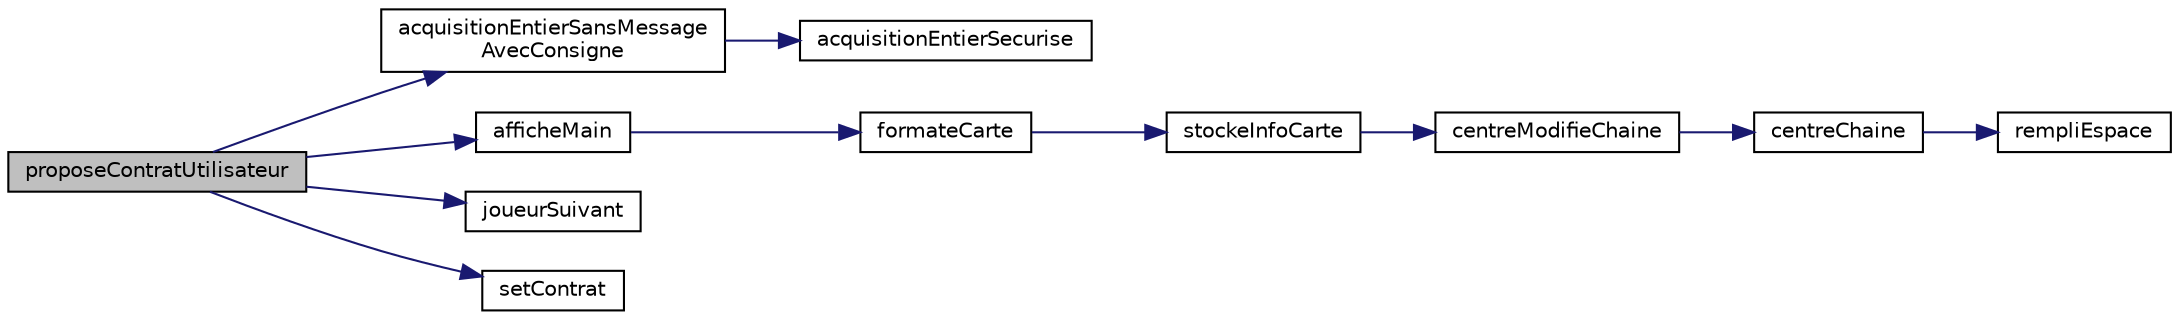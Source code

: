 digraph "proposeContratUtilisateur"
{
 // LATEX_PDF_SIZE
  edge [fontname="Helvetica",fontsize="10",labelfontname="Helvetica",labelfontsize="10"];
  node [fontname="Helvetica",fontsize="10",shape=record];
  rankdir="LR";
  Node1 [label="proposeContratUtilisateur",height=0.2,width=0.4,color="black", fillcolor="grey75", style="filled", fontcolor="black",tooltip="gère le choix du contrat par l'utilisateur"];
  Node1 -> Node2 [color="midnightblue",fontsize="10",style="solid"];
  Node2 [label="acquisitionEntierSansMessage\lAvecConsigne",height=0.2,width=0.4,color="black", fillcolor="white", style="filled",URL="$acquisition_8c.html#ad54a41d9f5d23da0cfe75569c1c58fd3",tooltip="accisition d'un entier saisi par l'utilisateur sans message d'erreur entre 2 entiers avec une consign..."];
  Node2 -> Node3 [color="midnightblue",fontsize="10",style="solid"];
  Node3 [label="acquisitionEntierSecurise",height=0.2,width=0.4,color="black", fillcolor="white", style="filled",URL="$acquisition_8c.html#a29f102dc63957f1bd52030075bb9beef",tooltip="fonction qui fait l'acquisition securisée d'un nombre"];
  Node1 -> Node4 [color="midnightblue",fontsize="10",style="solid"];
  Node4 [label="afficheMain",height=0.2,width=0.4,color="black", fillcolor="white", style="filled",URL="$affichage_8c.html#ad4ca97b6626eb7557ec5c8e3ad795f95",tooltip="affiche les carte qu'un joueur a en main"];
  Node4 -> Node5 [color="midnightblue",fontsize="10",style="solid"];
  Node5 [label="formateCarte",height=0.2,width=0.4,color="black", fillcolor="white", style="filled",URL="$formatage_chaine_8c.html#ae97b1deba041f2e607c1acad99704bac",tooltip="formate les chaine de caracère qui affiche la valeur et la couleur des cartes"];
  Node5 -> Node6 [color="midnightblue",fontsize="10",style="solid"];
  Node6 [label="stockeInfoCarte",height=0.2,width=0.4,color="black", fillcolor="white", style="filled",URL="$formatage_chaine_8c.html#ad06c0eb331a3563fa5b53797ee448034",tooltip="met dans une chaine de caractère la valeur et la couleur d'une carte"];
  Node6 -> Node7 [color="midnightblue",fontsize="10",style="solid"];
  Node7 [label="centreModifieChaine",height=0.2,width=0.4,color="black", fillcolor="white", style="filled",URL="$formatage_chaine_8c.html#a3a016c722803925f63f13d6218d6d1de",tooltip="transforme une chaine de cararactère en sa vertion centrée"];
  Node7 -> Node8 [color="midnightblue",fontsize="10",style="solid"];
  Node8 [label="centreChaine",height=0.2,width=0.4,color="black", fillcolor="white", style="filled",URL="$formatage_chaine_8c.html#ae9b1a537c2b31ecd1400d3644bb180af",tooltip="transphorme une chaine de caractère de longeur inconue en une chaine de caratère fixé de tel sorte qu..."];
  Node8 -> Node9 [color="midnightblue",fontsize="10",style="solid"];
  Node9 [label="rempliEspace",height=0.2,width=0.4,color="black", fillcolor="white", style="filled",URL="$formatage_chaine_8c.html#acbb12af7b4e8b15a8d366abae8fe5ca3",tooltip="rempli une chaine de caractère de nbEspace caractère espace ' '"];
  Node1 -> Node10 [color="midnightblue",fontsize="10",style="solid"];
  Node10 [label="joueurSuivant",height=0.2,width=0.4,color="black", fillcolor="white", style="filled",URL="$autre_8c.html#a9028074829d59ddc4481ae51036fc9ef",tooltip="passe au joueur suivant"];
  Node1 -> Node11 [color="midnightblue",fontsize="10",style="solid"];
  Node11 [label="setContrat",height=0.2,width=0.4,color="black", fillcolor="white", style="filled",URL="$autre_8c.html#a1613864902e98bd6d49e9d82bedcbe1c",tooltip="définit un contrat"];
}
